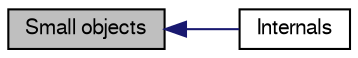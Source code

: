 digraph structs
{
  bgcolor="transparent";
  edge [fontname="FreeSans",fontsize="10",labelfontname="FreeSans",labelfontsize="10"];
  node [fontname="FreeSans",fontsize="10",shape=record];
  rankdir=LR;
  Node0 [label="Small objects",height=0.2,width=0.4,color="black", fillcolor="grey75", style="filled" fontcolor="black"];
  Node1 [label="Internals",height=0.2,width=0.4,color="black",URL="$a00217.html"];
  Node0->Node1 [shape=plaintext, color="midnightblue", dir="back", style="solid"];
}
